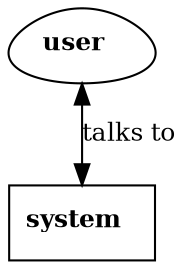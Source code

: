 digraph g {
  compound=true
  node[fontsize=12]
  edge[fontsize=12]

  g0 [shape="box" label=<
<b>system</b>
  >]
  g1 [shape="egg" label=<
<b>user</b>
  >]

  g1 -> g0 [label="talks to" dir="both"]
}

